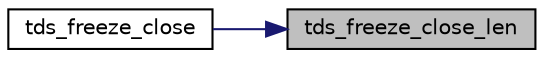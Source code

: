 digraph "tds_freeze_close_len"
{
 // LATEX_PDF_SIZE
  edge [fontname="Helvetica",fontsize="10",labelfontname="Helvetica",labelfontsize="10"];
  node [fontname="Helvetica",fontsize="10",shape=record];
  rankdir="RL";
  Node1 [label="tds_freeze_close_len",height=0.2,width=0.4,color="black", fillcolor="grey75", style="filled", fontcolor="black",tooltip="Stop keeping data for this specific freeze."];
  Node1 -> Node2 [dir="back",color="midnightblue",fontsize="10",style="solid",fontname="Helvetica"];
  Node2 [label="tds_freeze_close",height=0.2,width=0.4,color="black", fillcolor="white", style="filled",URL="$a00564.html#ga633f62fb8e5310abfa42c02fba9c6500",tooltip="Stop keeping data for this specific freeze."];
}
